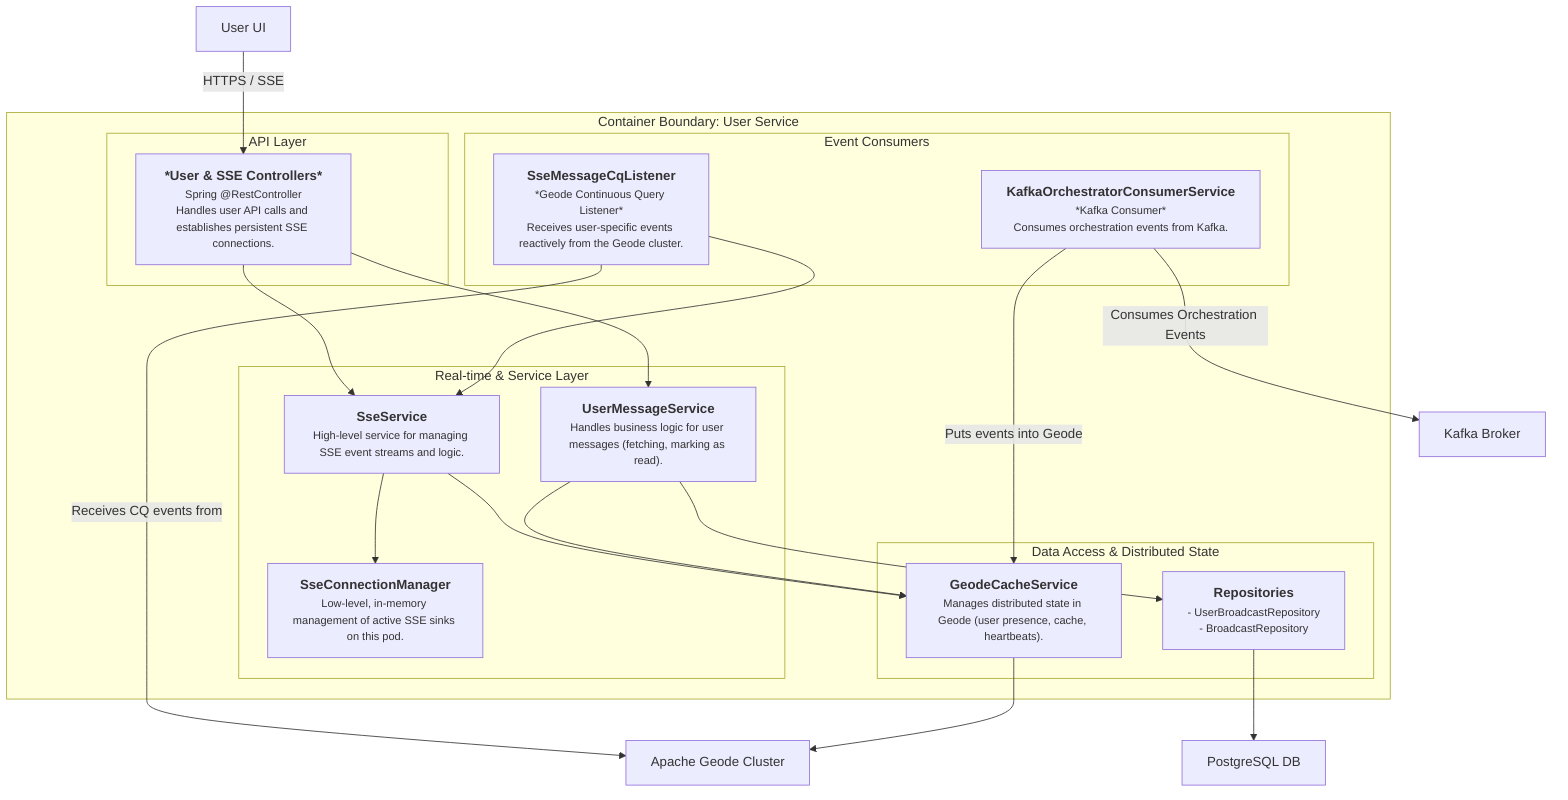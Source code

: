 graph TD
    subgraph "Container Boundary: User Service"
        direction LR

        subgraph "API Layer"
            UserControllers["<div style='font-weight:bold'>*User & SSE Controllers*</div><div style='font-size: smaller;'>Spring @RestController</div><div style='font-size: smaller;'>Handles user API calls and establishes persistent SSE connections.</div>"]
        end

        subgraph "Real-time & Service Layer"
            SseService["<div style='font-weight:bold'>SseService</div><div style='font-size: smaller;'>High-level service for managing SSE event streams and logic.</div>"]
            SseManager["<div style='font-weight:bold'>SseConnectionManager</div><div style='font-size: smaller;'>Low-level, in-memory management of active SSE sinks on this pod.</div>"]
            UserMessageService["<div style='font-weight:bold'>UserMessageService</div><div style='font-size: smaller;'>Handles business logic for user messages (fetching, marking as read).</div>"]
        end
        
        subgraph "Event Consumers"
            Orchestrator["<div style='font-weight:bold'>KafkaOrchestratorConsumerService</div><div style='font-size: smaller;'>*Kafka Consumer*<br/>Consumes orchestration events from Kafka.</div>"]
            CqListener["<div style='font-weight:bold'>SseMessageCqListener</div><div style='font-size: smaller;'>*Geode Continuous Query Listener*<br/>Receives user-specific events reactively from the Geode cluster.</div>"]
        end

        subgraph "Data Access & Distributed State"
            Repositories["<div style='font-weight:bold'>Repositories</div><div style='font-size: smaller;'>- UserBroadcastRepository<br/>- BroadcastRepository</div>"]
            GeodeManager["<div style='font-weight:bold'>GeodeCacheService</div><div style='font-size: smaller;'>Manages distributed state in Geode (user presence, cache, heartbeats).</div>"]
        end
    end

    %% External Systems
    UserUI[User UI]
    Kafka[Kafka Broker]
    Postgres[PostgreSQL DB]
    Geode[Apache Geode Cluster]
    
    %% Relationships
    UserUI -- "HTTPS / SSE" --> UserControllers
    UserControllers --> SseService
    UserControllers --> UserMessageService
    
    SseService --> SseManager
    SseService --> GeodeManager
    UserMessageService --> Repositories
    UserMessageService --> GeodeManager

    Orchestrator -- "Consumes Orchestration Events" --> Kafka
    Orchestrator -- "Puts events into Geode" --> GeodeManager
    
    CqListener -- "Receives CQ events from" --> Geode
    CqListener --> SseService
    
    Repositories --> Postgres
    GeodeManager --> Geode